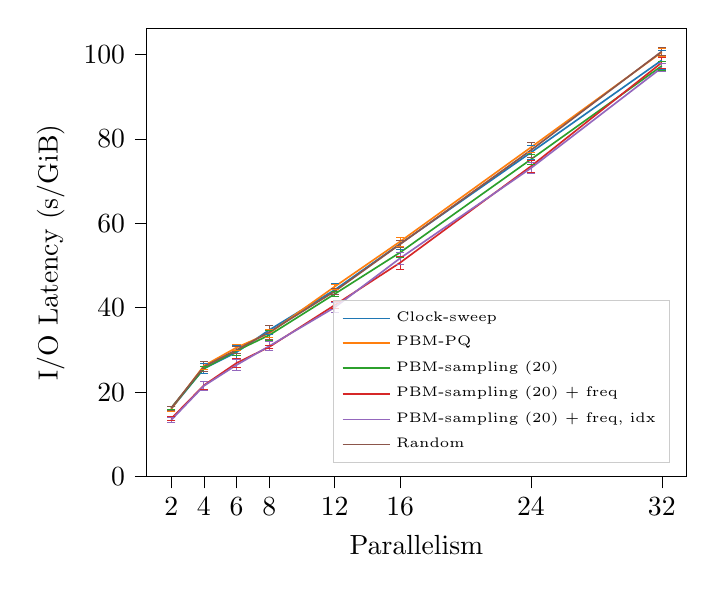 % This file was created with tikzplotlib v0.10.1.
\begin{tikzpicture}

\definecolor{crimson2143940}{RGB}{214,39,40}
\definecolor{darkgray176}{RGB}{176,176,176}
\definecolor{darkorange25512714}{RGB}{255,127,14}
\definecolor{forestgreen4416044}{RGB}{44,160,44}
\definecolor{lightgray204}{RGB}{204,204,204}
\definecolor{mediumpurple148103189}{RGB}{148,103,189}
\definecolor{sienna1408675}{RGB}{140,86,75}
\definecolor{steelblue31119180}{RGB}{31,119,180}

\begin{axis}[
legend cell align={left},
legend style={
  font=\tiny,
  fill opacity=0.8,
  draw opacity=1,
  text opacity=1,
  at={(0.97,0.03)},
  anchor=south east,
  draw=lightgray204
},
tick align=outside,
tick pos=left,
%title={Hardware IO latency vs parallelism - TPCH},
x grid style={darkgray176},
xlabel={Parallelism},
xtick=data,
xmin=0.5, xmax=33.5,
xtick style={color=black},
y grid style={darkgray176},
ylabel={I/O Latency (s/GiB)},
ymin=0, ymax=106.233,
ytick style={color=black}
]
\path [draw=steelblue31119180, line width=0.3px]
(axis cs:2,15.532)
--(axis cs:2,16.582);

\path [draw=steelblue31119180, line width=0.3px]
(axis cs:4,24.418)
--(axis cs:4,26.735);

\path [draw=steelblue31119180, line width=0.3px]
(axis cs:6,27.902)
--(axis cs:6,31.035);

\path [draw=steelblue31119180, line width=0.3px]
(axis cs:8,33.61)
--(axis cs:8,35.858);

\path [draw=steelblue31119180, line width=0.3px]
(axis cs:12,42.77)
--(axis cs:12,45.685);

\path [draw=steelblue31119180, line width=0.3px]
(axis cs:16,53.702)
--(axis cs:16,56.565);

\path [draw=steelblue31119180, line width=0.3px]
(axis cs:24,75.19)
--(axis cs:24,78.399);

\path [draw=steelblue31119180, line width=0.3px]
(axis cs:32,96.374)
--(axis cs:32,100.927);

\addplot [line width=0.3px, steelblue31119180, mark=-, mark size=1.5, mark options={solid}, only marks, forget plot]
table {%
2 15.532
4 24.418
6 27.902
8 33.61
12 42.77
16 53.702
24 75.19
32 96.374
};
\addplot [line width=0.3px, steelblue31119180, mark=-, mark size=1.5, mark options={solid}, only marks, forget plot]
table {%
2 16.582
4 26.735
6 31.035
8 35.858
12 45.685
16 56.565
24 78.399
32 100.927
};
\path [draw=darkorange25512714, line width=0.3px]
(axis cs:2,15.34)
--(axis cs:2,16.679);

\path [draw=darkorange25512714, line width=0.3px]
(axis cs:4,25.323)
--(axis cs:4,27.182);

\path [draw=darkorange25512714, line width=0.3px]
(axis cs:6,29.84)
--(axis cs:6,31.319);

\path [draw=darkorange25512714, line width=0.3px]
(axis cs:8,33.068)
--(axis cs:8,34.915);

\path [draw=darkorange25512714, line width=0.3px]
(axis cs:12,44.385)
--(axis cs:12,45.615);

\path [draw=darkorange25512714, line width=0.3px]
(axis cs:16,54.61)
--(axis cs:16,56.761);

\path [draw=darkorange25512714, line width=0.3px]
(axis cs:24,76.835)
--(axis cs:24,79.186);

\path [draw=darkorange25512714, line width=0.3px]
(axis cs:32,99.532)
--(axis cs:32,101.547);

\addplot [line width=0.3px, darkorange25512714, mark=-, mark size=1.5, mark options={solid}, only marks, forget plot]
table {%
2 15.34
4 25.323
6 29.84
8 33.068
12 44.385
16 54.61
24 76.835
32 99.532
};
\addplot [line width=0.3px, darkorange25512714, mark=-, mark size=1.5, mark options={solid}, only marks, forget plot]
table {%
2 16.679
4 27.182
6 31.319
8 34.915
12 45.615
16 56.761
24 79.186
32 101.547
};
\path [draw=forestgreen4416044, line width=0.3px]
(axis cs:2,15.903)
--(axis cs:2,16.69);

\path [draw=forestgreen4416044, line width=0.3px]
(axis cs:4,24.994)
--(axis cs:4,26.173);

\path [draw=forestgreen4416044, line width=0.3px]
(axis cs:6,28.741)
--(axis cs:6,30.889);

\path [draw=forestgreen4416044, line width=0.3px]
(axis cs:8,32.32)
--(axis cs:8,34.709);

\path [draw=forestgreen4416044, line width=0.3px]
(axis cs:12,42.696)
--(axis cs:12,43.84);

\path [draw=forestgreen4416044, line width=0.3px]
(axis cs:16,51.915)
--(axis cs:16,54.292);

\path [draw=forestgreen4416044, line width=0.3px]
(axis cs:24,73.991)
--(axis cs:24,76.33);

\path [draw=forestgreen4416044, line width=0.3px]
(axis cs:32,96.24)
--(axis cs:32,98.364);

\addplot [line width=0.3px, forestgreen4416044, mark=-, mark size=1.5, mark options={solid}, only marks, forget plot]
table {%
2 15.903
4 24.994
6 28.741
8 32.32
12 42.696
16 51.915
24 73.991
32 96.24
};
\addplot [line width=0.3px, forestgreen4416044, mark=-, mark size=1.5, mark options={solid}, only marks, forget plot]
table {%
2 16.69
4 26.173
6 30.889
8 34.709
12 43.84
16 54.292
24 76.33
32 98.364
};
\path [draw=crimson2143940, line width=0.3px]
(axis cs:2,13.27)
--(axis cs:2,14.154);

\path [draw=crimson2143940, line width=0.3px]
(axis cs:4,20.587)
--(axis cs:4,22.647);

\path [draw=crimson2143940, line width=0.3px]
(axis cs:6,25.79)
--(axis cs:6,28.027);

\path [draw=crimson2143940, line width=0.3px]
(axis cs:8,30.439)
--(axis cs:8,31.012);

\path [draw=crimson2143940, line width=0.3px]
(axis cs:12,39.839)
--(axis cs:12,41.394);

\path [draw=crimson2143940, line width=0.3px]
(axis cs:16,49.175)
--(axis cs:16,52.183);

\path [draw=crimson2143940, line width=0.3px]
(axis cs:24,72.02)
--(axis cs:24,75.021);

\path [draw=crimson2143940, line width=0.3px]
(axis cs:32,96.776)
--(axis cs:32,99.409);

\addplot [line width=0.3px, crimson2143940, mark=-, mark size=1.5, mark options={solid}, only marks, forget plot]
table {%
2 13.27
4 20.587
6 25.79
8 30.439
12 39.839
16 49.175
24 72.02
32 96.776
};
\addplot [line width=0.3px, crimson2143940, mark=-, mark size=1.5, mark options={solid}, only marks, forget plot]
table {%
2 14.154
4 22.647
6 28.027
8 31.012
12 41.394
16 52.183
24 75.021
32 99.409
};
\path [draw=mediumpurple148103189, line width=0.3px]
(axis cs:2,12.745)
--(axis cs:2,14.022);

\path [draw=mediumpurple148103189, line width=0.3px]
(axis cs:4,20.415)
--(axis cs:4,22.559);

\path [draw=mediumpurple148103189, line width=0.3px]
(axis cs:6,25.152)
--(axis cs:6,27.723);

\path [draw=mediumpurple148103189, line width=0.3px]
(axis cs:8,29.925)
--(axis cs:8,31.916);

\path [draw=mediumpurple148103189, line width=0.3px]
(axis cs:12,38.904)
--(axis cs:12,41.258);

\path [draw=mediumpurple148103189, line width=0.3px]
(axis cs:16,50.341)
--(axis cs:16,53.126);

\path [draw=mediumpurple148103189, line width=0.3px]
(axis cs:24,71.744)
--(axis cs:24,74.419);

\path [draw=mediumpurple148103189, line width=0.3px]
(axis cs:32,95.95)
--(axis cs:32,97.82);

\addplot [line width=0.3px, mediumpurple148103189, mark=-, mark size=1.5, mark options={solid}, only marks, forget plot]
table {%
2 12.745
4 20.415
6 25.152
8 29.925
12 38.904
16 50.341
24 71.744
32 95.95
};
\addplot [line width=0.3px, mediumpurple148103189, mark=-, mark size=1.5, mark options={solid}, only marks, forget plot]
table {%
2 14.022
4 22.559
6 27.723
8 31.916
12 41.258
16 53.126
24 74.419
32 97.82
};
\path [draw=sienna1408675, line width=0.3px]
(axis cs:2,15.769)
--(axis cs:2,16.64);

\path [draw=sienna1408675, line width=0.3px]
(axis cs:4,24.846)
--(axis cs:4,27.205);

\path [draw=sienna1408675, line width=0.3px]
(axis cs:6,29.114)
--(axis cs:6,30.941);

\path [draw=sienna1408675, line width=0.3px]
(axis cs:8,32.579)
--(axis cs:8,35.855);

\path [draw=sienna1408675, line width=0.3px]
(axis cs:12,43.248)
--(axis cs:12,44.546);

\path [draw=sienna1408675, line width=0.3px]
(axis cs:16,54.238)
--(axis cs:16,55.889);

\path [draw=sienna1408675, line width=0.3px]
(axis cs:24,75.561)
--(axis cs:24,79.12);

\path [draw=sienna1408675, line width=0.3px]
(axis cs:32,99.688)
--(axis cs:32,101.781);

\addplot [line width=0.3px, sienna1408675, mark=-, mark size=1.5, mark options={solid}, only marks, forget plot]
table {%
2 15.769
4 24.846
6 29.114
8 32.579
12 43.248
16 54.238
24 75.561
32 99.688
};
\addplot [line width=0.3px, sienna1408675, mark=-, mark size=1.5, mark options={solid}, only marks, forget plot]
table {%
2 16.64
4 27.205
6 30.941
8 35.855
12 44.546
16 55.889
24 79.12
32 101.781
};
\addplot [semithick, steelblue31119180]
table {%
2 16.057
4 25.576
6 29.468
8 34.734
12 44.228
16 55.134
24 76.794
32 98.651
};
\addlegendentry{Clock-sweep}
\addplot [semithick, darkorange25512714]
table {%
2 16.009
4 26.253
6 30.579
8 33.991
12 45.0
16 55.686
24 78.01
32 100.54
};
\addlegendentry{PBM-PQ}
\addplot [semithick, forestgreen4416044]
table {%
2 16.296
4 25.583
6 29.815
8 33.515
12 43.268
16 53.103
24 75.161
32 97.302
};
\addlegendentry{PBM-sampling (20)}
\addplot [semithick, crimson2143940]
table {%
2 13.712
4 21.617
6 26.908
8 30.726
12 40.617
16 50.679
24 73.521
32 98.093
};
\addlegendentry{PBM-sampling (20) + freq}
\addplot [semithick, mediumpurple148103189]
table {%
2 13.384
4 21.487
6 26.437
8 30.921
12 40.081
16 51.733
24 73.081
32 96.885
};
\addlegendentry{PBM-sampling (20) + freq, idx}
\addplot [semithick, sienna1408675]
table {%
2 16.205
4 26.026
6 30.027
8 34.217
12 43.897
16 55.064
24 77.34
32 100.735
};
\addlegendentry{Random}
\end{axis}

\end{tikzpicture}
